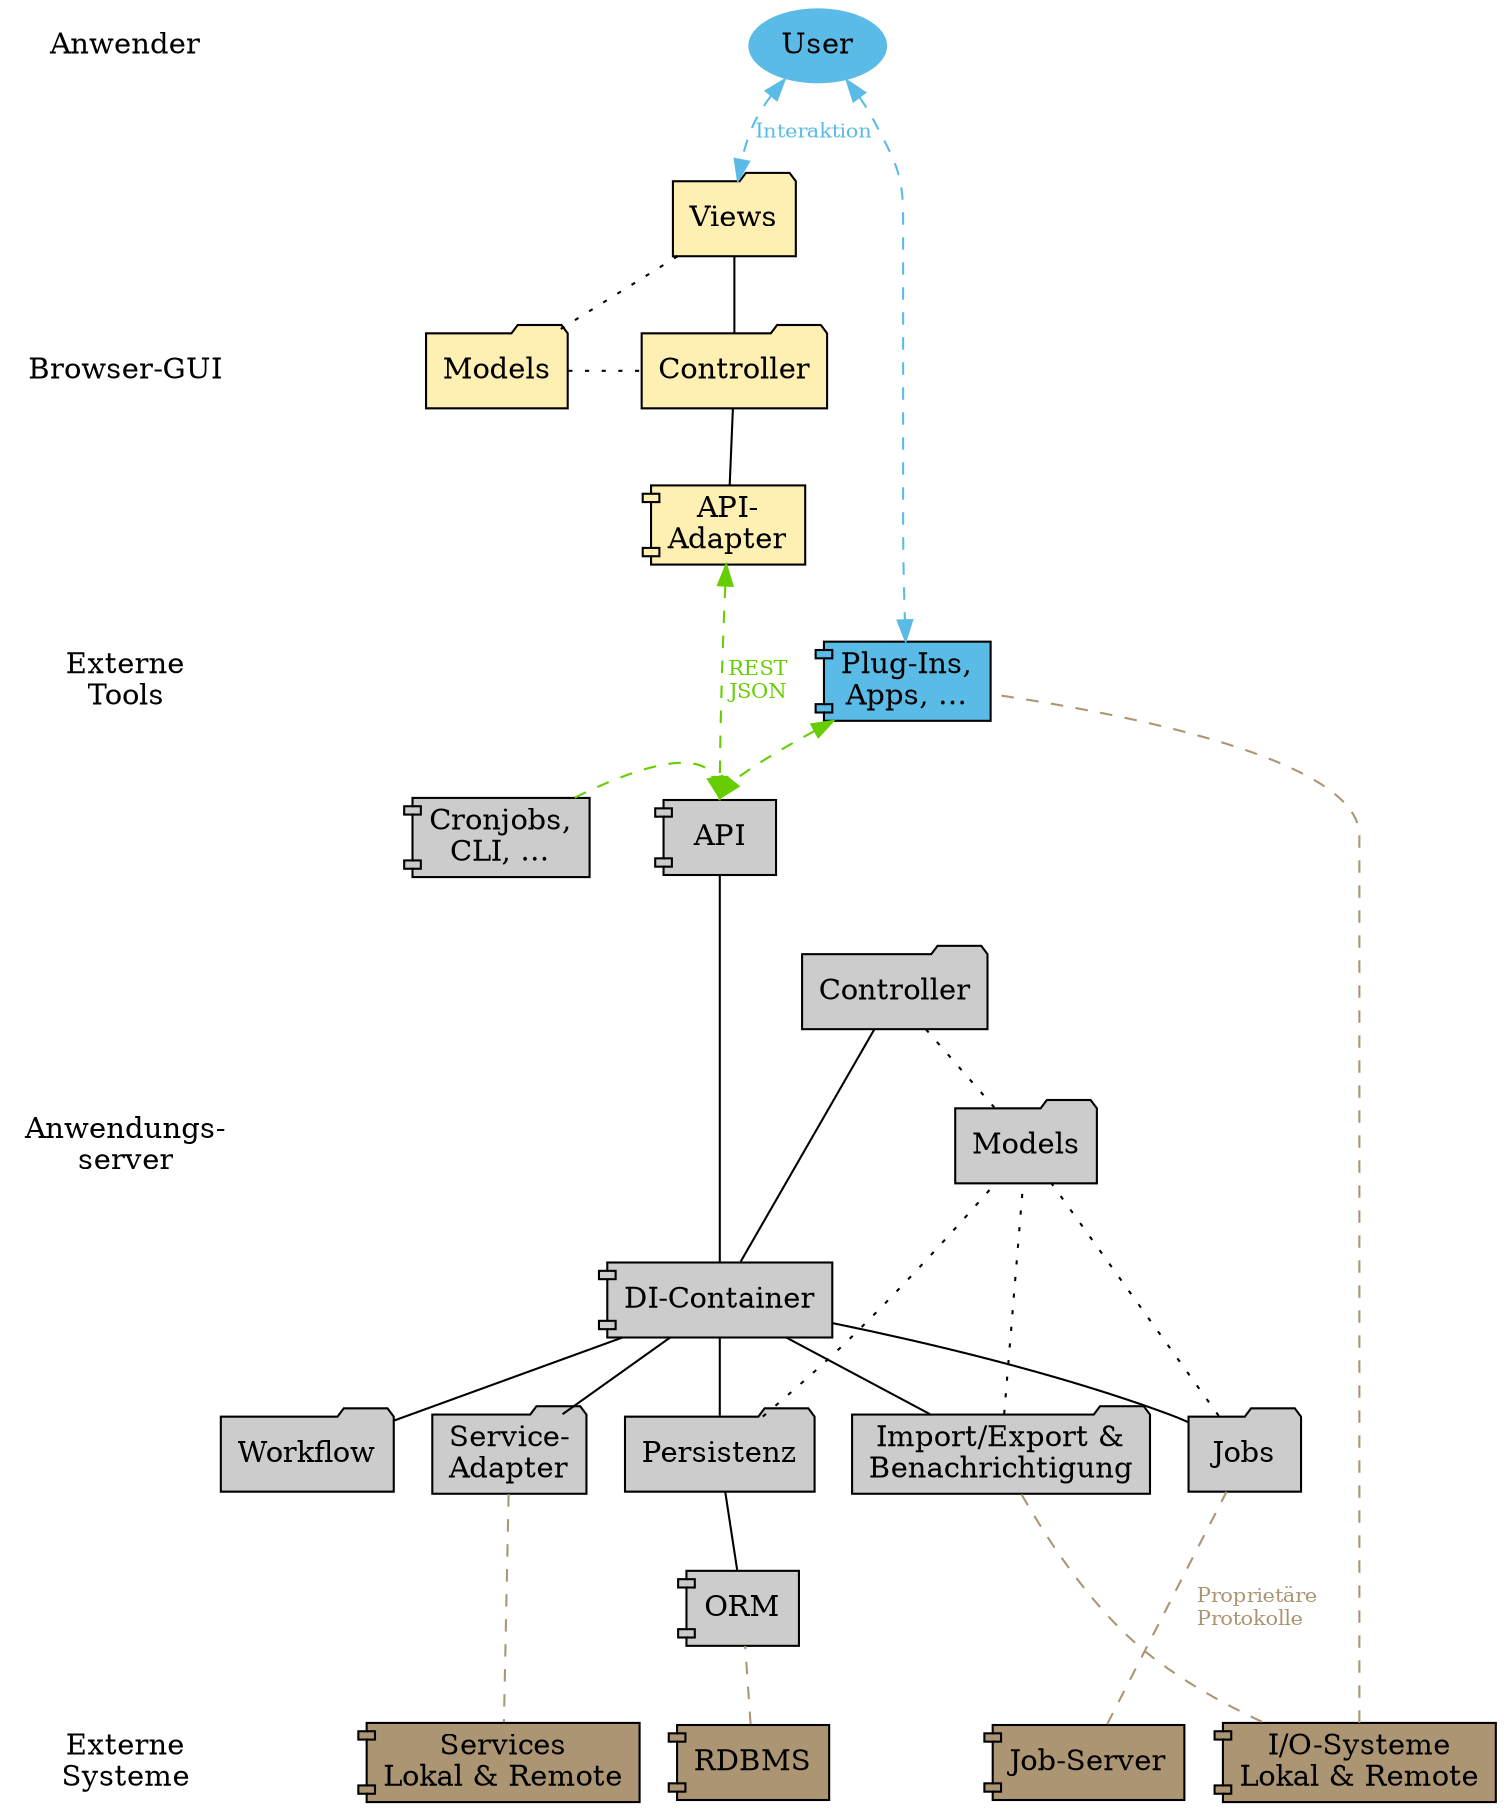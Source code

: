 digraph G {
rankdir=TB

edge [ arrowhead=onormal dir=forward fontsize=10 ]

node [ style=filled fillcolor="#5abbe6" ]

subgraph user {
  rank=same 
  ruser [ label="Anwender" shape=none style=solid ]
  user [ style=filled label="User" penwidth=0 ]
}

node [ fillcolor="#feefb3" ]

subgraph c1 {
  rank=same
  r1 [ style=invis ]
  GuiViews [ label="Views" shape=folder ]
}

subgraph c2 {
  rank=same
  r2 [ label="Browser-GUI" shape=none style=solid ]
  GuiController [ label=Controller shape=folder ]
  GuiModels [ label=Models shape=folder ]
}

subgraph c3 {
  rank=same
  r3 [ style=invis ]
  ApiAdapter [ label="API-\nAdapter" shape=component ]
}

node [ fillcolor="#5abbe6" ]

subgraph c4 {
  rank=same
  r4 [ label="Externe\nTools" shape=none style=solid ]
  PlugIns [ shape=component label="Plug-Ins,\nApps, …" ]
}

node [ fillcolor="#cccccc" penwidth=1 ]

subgraph c5 {
  rank=same
  r5 [ style=invis ]
  API [ shape=component ]
  Shell [ shape=component label="Cronjobs,\nCLI, …" ]
}

subgraph c6 {
  rank=same
  r6 [ style=invis ]
  Controller [ shape=folder ]
}

subgraph c7 {
  rank=same
  r7 [ label="Anwendungs-\nserver" shape=none style=solid ]
  Models [ shape=folder ]    
}

subgraph c75 {
  rank=same
  r75 [ style=invis ]
  di [ label="DI-Container" shape=component ]
}

subgraph c8 {
  rank=same
  r8 [ style=invis ]
  IO [ label="Import/Export &\nBenachrichtigung" shape=folder ]
  Jobs [ shape=folder ]
  Persistenz [ shape=folder ]
  Workflow [ shape=folder ]
  ServiceAdapter [ shape=folder label="Service-\nAdapter" ]
}

subgraph c9 {
  rank=same
  r9 [ style=invis ]
  orm [ label="ORM" shape=component ]
}

node [ fillcolor="#AC9573" ]

subgraph extern {
  rank=same
  extern [ label="Externe\nSysteme" shape=none style=solid ]
  RDBMS [ shape=component ]
  jobserver [ shape=component label="Job-Server" ]
  Services [ shape=component label="Services\nLokal & Remote" ]  
iosub [ shape=component label="I/O-Systeme\nLokal & Remote" ]
}


# Reihenfolge der Schichten erzwingen
edge [ style=invis ]
ruser -> r1 -> r2 -> r3 -> r4 -> r5 -> r6 -> r7 -> r75 -> r8 -> r9 -> extern

edge [ style=solid dir=none arrowhead=none ]

edge [ tailport=none ]

di -> Persistenz
di -> IO
di -> Jobs
di -> Workflow
di -> ServiceAdapter
di -> API [ weight=10 ]
di -> Controller

edge [ headport=none tailport=none ]

GuiController -> ApiAdapter
GuiController -> GuiViews
Persistenz -> orm

edge [ color="#AC9573" style=dashed arrowhead=normal arrowtail=normal fontcolor="#AC9573" ]
jobserver -> Jobs [ label="  Proprietäre\nProtokolle" ]
RDBMS -> orm
IO -> iosub
ServiceAdapter -> Services
iosub -> PlugIns

edge [ arrowhead=normal dir=both color="#5abbe6" fontcolor="#5abbe6" ]
user -> PlugIns
user -> GuiViews [ label="Interaktion" ]

edge [ color="#66cd00" fontcolor="#66cd00" headport=n ]
ApiAdapter -> API [ label=" REST\n JSON" ]
PlugIns -> API
Shell -> API

edge [ weight=none headport=none style=dotted color=black arrowhead=none arrowtail=none ]
Persistenz -> Models
Controller -> Models
Jobs -> Models
IO -> Models
GuiViews -> GuiModels
GuiModels -> GuiController

}